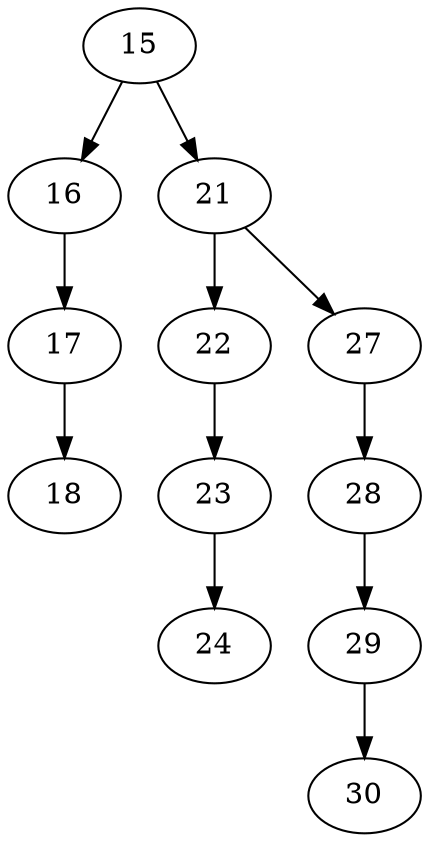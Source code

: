digraph G {
	15 -> 16;
	15 -> 21;
	16 -> 17;
	21 -> 22;
	21 -> 27;
	17 -> 18;
	22 -> 23;
	27 -> 28;
	23 -> 24;
	28 -> 29;
	29 -> 30;
}